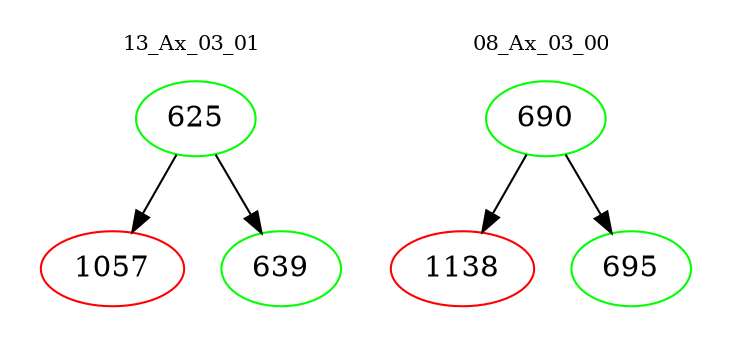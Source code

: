 digraph{
subgraph cluster_0 {
color = white
label = "13_Ax_03_01";
fontsize=10;
T0_625 [label="625", color="green"]
T0_625 -> T0_1057 [color="black"]
T0_1057 [label="1057", color="red"]
T0_625 -> T0_639 [color="black"]
T0_639 [label="639", color="green"]
}
subgraph cluster_1 {
color = white
label = "08_Ax_03_00";
fontsize=10;
T1_690 [label="690", color="green"]
T1_690 -> T1_1138 [color="black"]
T1_1138 [label="1138", color="red"]
T1_690 -> T1_695 [color="black"]
T1_695 [label="695", color="green"]
}
}
